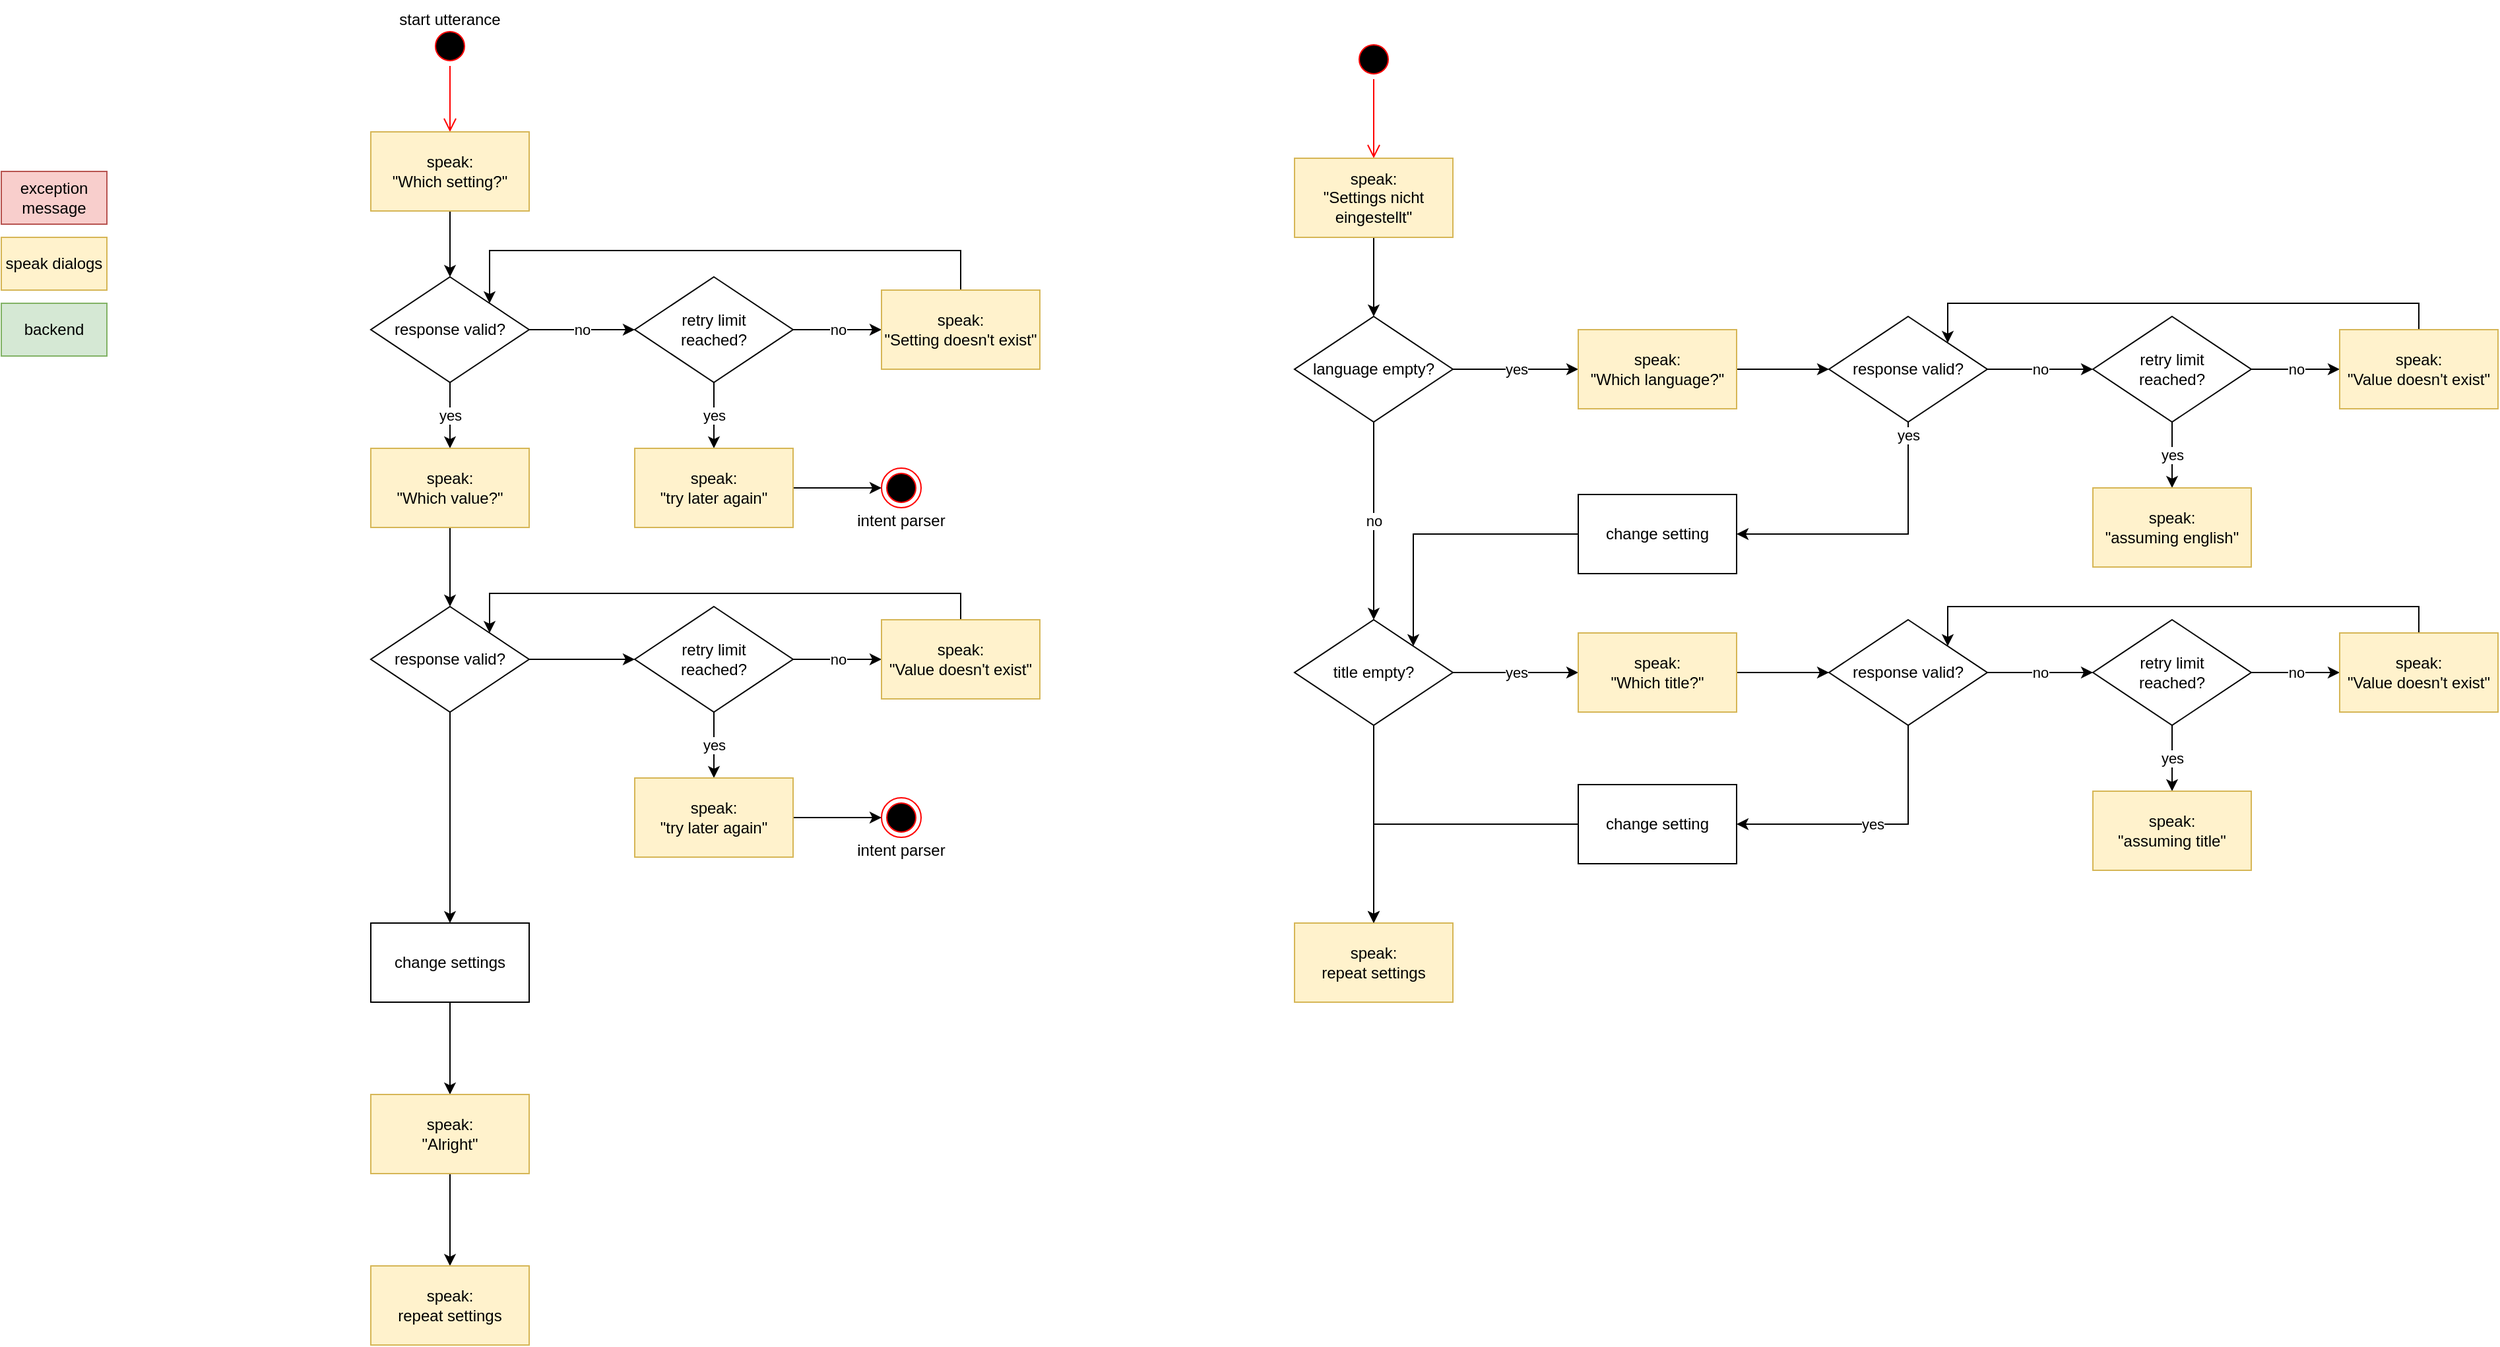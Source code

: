 <mxfile version="15.4.0" type="device"><diagram id="C5RBs43oDa-KdzZeNtuy" name="Page-1"><mxGraphModel dx="1673" dy="2136" grid="1" gridSize="10" guides="1" tooltips="1" connect="1" arrows="1" fold="1" page="1" pageScale="1" pageWidth="827" pageHeight="1169" math="0" shadow="0"><root><mxCell id="WIyWlLk6GJQsqaUBKTNV-0"/><mxCell id="WIyWlLk6GJQsqaUBKTNV-1" parent="WIyWlLk6GJQsqaUBKTNV-0"/><mxCell id="3QQpuneJnvgC7li6lilM-68" value="exception message" style="rounded=0;whiteSpace=wrap;html=1;fillColor=#f8cecc;strokeColor=#b85450;" parent="WIyWlLk6GJQsqaUBKTNV-1" vertex="1"><mxGeometry x="40" y="40" width="80" height="40" as="geometry"/></mxCell><mxCell id="3QQpuneJnvgC7li6lilM-69" value="backend" style="rounded=0;whiteSpace=wrap;html=1;fillColor=#d5e8d4;strokeColor=#82b366;" parent="WIyWlLk6GJQsqaUBKTNV-1" vertex="1"><mxGeometry x="40" y="140" width="80" height="40" as="geometry"/></mxCell><mxCell id="3QQpuneJnvgC7li6lilM-70" value="speak dialogs" style="rounded=0;whiteSpace=wrap;html=1;fillColor=#fff2cc;strokeColor=#d6b656;" parent="WIyWlLk6GJQsqaUBKTNV-1" vertex="1"><mxGeometry x="40" y="90" width="80" height="40" as="geometry"/></mxCell><mxCell id="1Pgt1DH3HRJ9_toSjhPw-0" value="" style="ellipse;html=1;shape=startState;fillColor=#000000;strokeColor=#ff0000;" parent="WIyWlLk6GJQsqaUBKTNV-1" vertex="1"><mxGeometry x="365" y="-70" width="30" height="30" as="geometry"/></mxCell><mxCell id="1Pgt1DH3HRJ9_toSjhPw-1" value="" style="edgeStyle=orthogonalEdgeStyle;html=1;verticalAlign=bottom;endArrow=open;endSize=8;strokeColor=#ff0000;rounded=0;entryX=0.5;entryY=0;entryDx=0;entryDy=0;" parent="WIyWlLk6GJQsqaUBKTNV-1" source="1Pgt1DH3HRJ9_toSjhPw-0" target="oGBUWIKl5ij2WDMDeETl-0" edge="1"><mxGeometry relative="1" as="geometry"><mxPoint x="380" y="10" as="targetPoint"/></mxGeometry></mxCell><mxCell id="1Pgt1DH3HRJ9_toSjhPw-2" value="start utterance" style="text;html=1;strokeColor=none;fillColor=none;align=center;verticalAlign=middle;whiteSpace=wrap;rounded=0;" parent="WIyWlLk6GJQsqaUBKTNV-1" vertex="1"><mxGeometry x="320" y="-90" width="120" height="30" as="geometry"/></mxCell><mxCell id="1Pgt1DH3HRJ9_toSjhPw-7" value="" style="ellipse;html=1;shape=endState;fillColor=#000000;strokeColor=#ff0000;" parent="WIyWlLk6GJQsqaUBKTNV-1" vertex="1"><mxGeometry x="707" y="265" width="30" height="30" as="geometry"/></mxCell><mxCell id="1Pgt1DH3HRJ9_toSjhPw-8" value="intent parser" style="text;html=1;strokeColor=none;fillColor=none;align=center;verticalAlign=middle;whiteSpace=wrap;rounded=0;" parent="WIyWlLk6GJQsqaUBKTNV-1" vertex="1"><mxGeometry x="662" y="290" width="120" height="30" as="geometry"/></mxCell><mxCell id="oGBUWIKl5ij2WDMDeETl-3" style="edgeStyle=orthogonalEdgeStyle;rounded=0;orthogonalLoop=1;jettySize=auto;html=1;exitX=0.5;exitY=1;exitDx=0;exitDy=0;entryX=0.5;entryY=0;entryDx=0;entryDy=0;" edge="1" parent="WIyWlLk6GJQsqaUBKTNV-1" source="oGBUWIKl5ij2WDMDeETl-0" target="oGBUWIKl5ij2WDMDeETl-2"><mxGeometry relative="1" as="geometry"/></mxCell><mxCell id="oGBUWIKl5ij2WDMDeETl-0" value="speak:&lt;br&gt;&quot;Which setting?&quot;" style="rounded=0;whiteSpace=wrap;html=1;fillColor=#fff2cc;strokeColor=#d6b656;" vertex="1" parent="WIyWlLk6GJQsqaUBKTNV-1"><mxGeometry x="320" y="10" width="120" height="60" as="geometry"/></mxCell><mxCell id="oGBUWIKl5ij2WDMDeETl-5" value="no" style="edgeStyle=orthogonalEdgeStyle;rounded=0;orthogonalLoop=1;jettySize=auto;html=1;exitX=1;exitY=0.5;exitDx=0;exitDy=0;entryX=0;entryY=0.5;entryDx=0;entryDy=0;" edge="1" parent="WIyWlLk6GJQsqaUBKTNV-1" source="oGBUWIKl5ij2WDMDeETl-2" target="oGBUWIKl5ij2WDMDeETl-4"><mxGeometry relative="1" as="geometry"/></mxCell><mxCell id="oGBUWIKl5ij2WDMDeETl-14" value="yes" style="edgeStyle=orthogonalEdgeStyle;rounded=0;orthogonalLoop=1;jettySize=auto;html=1;" edge="1" parent="WIyWlLk6GJQsqaUBKTNV-1" source="oGBUWIKl5ij2WDMDeETl-2" target="oGBUWIKl5ij2WDMDeETl-13"><mxGeometry relative="1" as="geometry"/></mxCell><mxCell id="oGBUWIKl5ij2WDMDeETl-2" value="response valid?" style="rhombus;whiteSpace=wrap;html=1;" vertex="1" parent="WIyWlLk6GJQsqaUBKTNV-1"><mxGeometry x="320" y="120" width="120" height="80" as="geometry"/></mxCell><mxCell id="oGBUWIKl5ij2WDMDeETl-7" value="no" style="edgeStyle=orthogonalEdgeStyle;rounded=0;orthogonalLoop=1;jettySize=auto;html=1;" edge="1" parent="WIyWlLk6GJQsqaUBKTNV-1" source="oGBUWIKl5ij2WDMDeETl-4" target="oGBUWIKl5ij2WDMDeETl-6"><mxGeometry relative="1" as="geometry"/></mxCell><mxCell id="oGBUWIKl5ij2WDMDeETl-10" value="yes" style="edgeStyle=orthogonalEdgeStyle;rounded=0;orthogonalLoop=1;jettySize=auto;html=1;" edge="1" parent="WIyWlLk6GJQsqaUBKTNV-1" source="oGBUWIKl5ij2WDMDeETl-4" target="oGBUWIKl5ij2WDMDeETl-9"><mxGeometry relative="1" as="geometry"/></mxCell><mxCell id="oGBUWIKl5ij2WDMDeETl-4" value="retry limit &lt;br&gt;reached?" style="rhombus;whiteSpace=wrap;html=1;" vertex="1" parent="WIyWlLk6GJQsqaUBKTNV-1"><mxGeometry x="520" y="120" width="120" height="80" as="geometry"/></mxCell><mxCell id="oGBUWIKl5ij2WDMDeETl-8" style="edgeStyle=orthogonalEdgeStyle;rounded=0;orthogonalLoop=1;jettySize=auto;html=1;exitX=0.5;exitY=0;exitDx=0;exitDy=0;entryX=1;entryY=0;entryDx=0;entryDy=0;" edge="1" parent="WIyWlLk6GJQsqaUBKTNV-1" source="oGBUWIKl5ij2WDMDeETl-6" target="oGBUWIKl5ij2WDMDeETl-2"><mxGeometry relative="1" as="geometry"><Array as="points"><mxPoint x="767" y="100"/><mxPoint x="410" y="100"/></Array></mxGeometry></mxCell><mxCell id="oGBUWIKl5ij2WDMDeETl-6" value="speak:&lt;br&gt;&quot;Setting doesn't exist&quot;" style="rounded=0;whiteSpace=wrap;html=1;fillColor=#fff2cc;strokeColor=#d6b656;" vertex="1" parent="WIyWlLk6GJQsqaUBKTNV-1"><mxGeometry x="707" y="130" width="120" height="60" as="geometry"/></mxCell><mxCell id="oGBUWIKl5ij2WDMDeETl-12" style="edgeStyle=orthogonalEdgeStyle;rounded=0;orthogonalLoop=1;jettySize=auto;html=1;exitX=1;exitY=0.5;exitDx=0;exitDy=0;entryX=0;entryY=0.5;entryDx=0;entryDy=0;" edge="1" parent="WIyWlLk6GJQsqaUBKTNV-1" source="oGBUWIKl5ij2WDMDeETl-9" target="1Pgt1DH3HRJ9_toSjhPw-7"><mxGeometry relative="1" as="geometry"/></mxCell><mxCell id="oGBUWIKl5ij2WDMDeETl-9" value="speak:&lt;br&gt;&quot;try later again&quot;" style="rounded=0;whiteSpace=wrap;html=1;fillColor=#fff2cc;strokeColor=#d6b656;" vertex="1" parent="WIyWlLk6GJQsqaUBKTNV-1"><mxGeometry x="520" y="250" width="120" height="60" as="geometry"/></mxCell><mxCell id="oGBUWIKl5ij2WDMDeETl-16" style="edgeStyle=orthogonalEdgeStyle;rounded=0;orthogonalLoop=1;jettySize=auto;html=1;exitX=0.5;exitY=1;exitDx=0;exitDy=0;entryX=0.5;entryY=0;entryDx=0;entryDy=0;" edge="1" parent="WIyWlLk6GJQsqaUBKTNV-1" source="oGBUWIKl5ij2WDMDeETl-13" target="oGBUWIKl5ij2WDMDeETl-15"><mxGeometry relative="1" as="geometry"/></mxCell><mxCell id="oGBUWIKl5ij2WDMDeETl-13" value="speak:&lt;br&gt;&quot;Which value?&quot;" style="rounded=0;whiteSpace=wrap;html=1;fillColor=#fff2cc;strokeColor=#d6b656;" vertex="1" parent="WIyWlLk6GJQsqaUBKTNV-1"><mxGeometry x="320" y="250" width="120" height="60" as="geometry"/></mxCell><mxCell id="oGBUWIKl5ij2WDMDeETl-25" value="" style="edgeStyle=orthogonalEdgeStyle;rounded=0;orthogonalLoop=1;jettySize=auto;html=1;" edge="1" parent="WIyWlLk6GJQsqaUBKTNV-1" source="oGBUWIKl5ij2WDMDeETl-15" target="oGBUWIKl5ij2WDMDeETl-21"><mxGeometry relative="1" as="geometry"/></mxCell><mxCell id="oGBUWIKl5ij2WDMDeETl-28" style="edgeStyle=orthogonalEdgeStyle;rounded=0;orthogonalLoop=1;jettySize=auto;html=1;exitX=0.5;exitY=1;exitDx=0;exitDy=0;entryX=0.5;entryY=0;entryDx=0;entryDy=0;" edge="1" parent="WIyWlLk6GJQsqaUBKTNV-1" source="oGBUWIKl5ij2WDMDeETl-15" target="oGBUWIKl5ij2WDMDeETl-27"><mxGeometry relative="1" as="geometry"/></mxCell><mxCell id="oGBUWIKl5ij2WDMDeETl-15" value="response valid?" style="rhombus;whiteSpace=wrap;html=1;" vertex="1" parent="WIyWlLk6GJQsqaUBKTNV-1"><mxGeometry x="320" y="370" width="120" height="80" as="geometry"/></mxCell><mxCell id="oGBUWIKl5ij2WDMDeETl-17" value="" style="ellipse;html=1;shape=endState;fillColor=#000000;strokeColor=#ff0000;" vertex="1" parent="WIyWlLk6GJQsqaUBKTNV-1"><mxGeometry x="707" y="515" width="30" height="30" as="geometry"/></mxCell><mxCell id="oGBUWIKl5ij2WDMDeETl-18" value="intent parser" style="text;html=1;strokeColor=none;fillColor=none;align=center;verticalAlign=middle;whiteSpace=wrap;rounded=0;" vertex="1" parent="WIyWlLk6GJQsqaUBKTNV-1"><mxGeometry x="662" y="540" width="120" height="30" as="geometry"/></mxCell><mxCell id="oGBUWIKl5ij2WDMDeETl-19" value="no" style="edgeStyle=orthogonalEdgeStyle;rounded=0;orthogonalLoop=1;jettySize=auto;html=1;" edge="1" parent="WIyWlLk6GJQsqaUBKTNV-1" source="oGBUWIKl5ij2WDMDeETl-21" target="oGBUWIKl5ij2WDMDeETl-22"><mxGeometry relative="1" as="geometry"/></mxCell><mxCell id="oGBUWIKl5ij2WDMDeETl-20" value="yes" style="edgeStyle=orthogonalEdgeStyle;rounded=0;orthogonalLoop=1;jettySize=auto;html=1;" edge="1" parent="WIyWlLk6GJQsqaUBKTNV-1" source="oGBUWIKl5ij2WDMDeETl-21" target="oGBUWIKl5ij2WDMDeETl-24"><mxGeometry relative="1" as="geometry"/></mxCell><mxCell id="oGBUWIKl5ij2WDMDeETl-21" value="retry limit &lt;br&gt;reached?" style="rhombus;whiteSpace=wrap;html=1;" vertex="1" parent="WIyWlLk6GJQsqaUBKTNV-1"><mxGeometry x="520" y="370" width="120" height="80" as="geometry"/></mxCell><mxCell id="oGBUWIKl5ij2WDMDeETl-26" style="edgeStyle=orthogonalEdgeStyle;rounded=0;orthogonalLoop=1;jettySize=auto;html=1;exitX=0.5;exitY=0;exitDx=0;exitDy=0;entryX=1;entryY=0;entryDx=0;entryDy=0;" edge="1" parent="WIyWlLk6GJQsqaUBKTNV-1" source="oGBUWIKl5ij2WDMDeETl-22" target="oGBUWIKl5ij2WDMDeETl-15"><mxGeometry relative="1" as="geometry"><Array as="points"><mxPoint x="767" y="360"/><mxPoint x="410" y="360"/></Array></mxGeometry></mxCell><mxCell id="oGBUWIKl5ij2WDMDeETl-22" value="speak:&lt;br&gt;&quot;Value doesn't exist&quot;" style="rounded=0;whiteSpace=wrap;html=1;fillColor=#fff2cc;strokeColor=#d6b656;" vertex="1" parent="WIyWlLk6GJQsqaUBKTNV-1"><mxGeometry x="707" y="380" width="120" height="60" as="geometry"/></mxCell><mxCell id="oGBUWIKl5ij2WDMDeETl-23" style="edgeStyle=orthogonalEdgeStyle;rounded=0;orthogonalLoop=1;jettySize=auto;html=1;exitX=1;exitY=0.5;exitDx=0;exitDy=0;entryX=0;entryY=0.5;entryDx=0;entryDy=0;" edge="1" parent="WIyWlLk6GJQsqaUBKTNV-1" source="oGBUWIKl5ij2WDMDeETl-24" target="oGBUWIKl5ij2WDMDeETl-17"><mxGeometry relative="1" as="geometry"/></mxCell><mxCell id="oGBUWIKl5ij2WDMDeETl-24" value="speak:&lt;br&gt;&quot;try later again&quot;" style="rounded=0;whiteSpace=wrap;html=1;fillColor=#fff2cc;strokeColor=#d6b656;" vertex="1" parent="WIyWlLk6GJQsqaUBKTNV-1"><mxGeometry x="520" y="500" width="120" height="60" as="geometry"/></mxCell><mxCell id="oGBUWIKl5ij2WDMDeETl-31" value="" style="edgeStyle=orthogonalEdgeStyle;rounded=0;orthogonalLoop=1;jettySize=auto;html=1;" edge="1" parent="WIyWlLk6GJQsqaUBKTNV-1" source="oGBUWIKl5ij2WDMDeETl-27" target="oGBUWIKl5ij2WDMDeETl-29"><mxGeometry relative="1" as="geometry"/></mxCell><mxCell id="oGBUWIKl5ij2WDMDeETl-27" value="change settings" style="rounded=0;whiteSpace=wrap;html=1;" vertex="1" parent="WIyWlLk6GJQsqaUBKTNV-1"><mxGeometry x="320" y="610" width="120" height="60" as="geometry"/></mxCell><mxCell id="oGBUWIKl5ij2WDMDeETl-33" style="edgeStyle=orthogonalEdgeStyle;rounded=0;orthogonalLoop=1;jettySize=auto;html=1;exitX=0.5;exitY=1;exitDx=0;exitDy=0;entryX=0.5;entryY=0;entryDx=0;entryDy=0;" edge="1" parent="WIyWlLk6GJQsqaUBKTNV-1" source="oGBUWIKl5ij2WDMDeETl-29" target="oGBUWIKl5ij2WDMDeETl-32"><mxGeometry relative="1" as="geometry"/></mxCell><mxCell id="oGBUWIKl5ij2WDMDeETl-29" value="speak:&lt;br&gt;&quot;Alright&quot;" style="rounded=0;whiteSpace=wrap;html=1;fillColor=#fff2cc;strokeColor=#d6b656;" vertex="1" parent="WIyWlLk6GJQsqaUBKTNV-1"><mxGeometry x="320" y="740" width="120" height="60" as="geometry"/></mxCell><mxCell id="oGBUWIKl5ij2WDMDeETl-32" value="speak:&lt;br&gt;repeat settings" style="rounded=0;whiteSpace=wrap;html=1;fillColor=#fff2cc;strokeColor=#d6b656;" vertex="1" parent="WIyWlLk6GJQsqaUBKTNV-1"><mxGeometry x="320" y="870" width="120" height="60" as="geometry"/></mxCell><mxCell id="oGBUWIKl5ij2WDMDeETl-38" value="" style="ellipse;html=1;shape=startState;fillColor=#000000;strokeColor=#ff0000;" vertex="1" parent="WIyWlLk6GJQsqaUBKTNV-1"><mxGeometry x="1065" y="-60" width="30" height="30" as="geometry"/></mxCell><mxCell id="oGBUWIKl5ij2WDMDeETl-39" value="" style="edgeStyle=orthogonalEdgeStyle;html=1;verticalAlign=bottom;endArrow=open;endSize=8;strokeColor=#ff0000;rounded=0;" edge="1" source="oGBUWIKl5ij2WDMDeETl-38" parent="WIyWlLk6GJQsqaUBKTNV-1"><mxGeometry relative="1" as="geometry"><mxPoint x="1080" y="30" as="targetPoint"/></mxGeometry></mxCell><mxCell id="oGBUWIKl5ij2WDMDeETl-42" value="" style="edgeStyle=orthogonalEdgeStyle;rounded=0;orthogonalLoop=1;jettySize=auto;html=1;" edge="1" parent="WIyWlLk6GJQsqaUBKTNV-1" source="oGBUWIKl5ij2WDMDeETl-40" target="oGBUWIKl5ij2WDMDeETl-41"><mxGeometry relative="1" as="geometry"/></mxCell><mxCell id="oGBUWIKl5ij2WDMDeETl-40" value="speak:&lt;br&gt;&quot;Settings nicht eingestellt&quot;" style="rounded=0;whiteSpace=wrap;html=1;fillColor=#fff2cc;strokeColor=#d6b656;" vertex="1" parent="WIyWlLk6GJQsqaUBKTNV-1"><mxGeometry x="1020" y="30" width="120" height="60" as="geometry"/></mxCell><mxCell id="oGBUWIKl5ij2WDMDeETl-44" value="no" style="edgeStyle=orthogonalEdgeStyle;rounded=0;orthogonalLoop=1;jettySize=auto;html=1;" edge="1" parent="WIyWlLk6GJQsqaUBKTNV-1" source="oGBUWIKl5ij2WDMDeETl-41" target="oGBUWIKl5ij2WDMDeETl-43"><mxGeometry relative="1" as="geometry"/></mxCell><mxCell id="oGBUWIKl5ij2WDMDeETl-46" value="yes" style="edgeStyle=orthogonalEdgeStyle;rounded=0;orthogonalLoop=1;jettySize=auto;html=1;" edge="1" parent="WIyWlLk6GJQsqaUBKTNV-1" source="oGBUWIKl5ij2WDMDeETl-41" target="oGBUWIKl5ij2WDMDeETl-45"><mxGeometry relative="1" as="geometry"/></mxCell><mxCell id="oGBUWIKl5ij2WDMDeETl-41" value="language empty?" style="rhombus;whiteSpace=wrap;html=1;" vertex="1" parent="WIyWlLk6GJQsqaUBKTNV-1"><mxGeometry x="1020" y="150" width="120" height="80" as="geometry"/></mxCell><mxCell id="oGBUWIKl5ij2WDMDeETl-70" value="yes" style="edgeStyle=orthogonalEdgeStyle;rounded=0;orthogonalLoop=1;jettySize=auto;html=1;" edge="1" parent="WIyWlLk6GJQsqaUBKTNV-1" source="oGBUWIKl5ij2WDMDeETl-43" target="oGBUWIKl5ij2WDMDeETl-61"><mxGeometry relative="1" as="geometry"/></mxCell><mxCell id="oGBUWIKl5ij2WDMDeETl-72" style="edgeStyle=orthogonalEdgeStyle;rounded=0;orthogonalLoop=1;jettySize=auto;html=1;exitX=0.5;exitY=1;exitDx=0;exitDy=0;entryX=0.5;entryY=0;entryDx=0;entryDy=0;" edge="1" parent="WIyWlLk6GJQsqaUBKTNV-1" source="oGBUWIKl5ij2WDMDeETl-43" target="oGBUWIKl5ij2WDMDeETl-71"><mxGeometry relative="1" as="geometry"/></mxCell><mxCell id="oGBUWIKl5ij2WDMDeETl-43" value="title empty?" style="rhombus;whiteSpace=wrap;html=1;" vertex="1" parent="WIyWlLk6GJQsqaUBKTNV-1"><mxGeometry x="1020" y="380" width="120" height="80" as="geometry"/></mxCell><mxCell id="oGBUWIKl5ij2WDMDeETl-59" value="" style="edgeStyle=orthogonalEdgeStyle;rounded=0;orthogonalLoop=1;jettySize=auto;html=1;" edge="1" parent="WIyWlLk6GJQsqaUBKTNV-1" source="oGBUWIKl5ij2WDMDeETl-45" target="oGBUWIKl5ij2WDMDeETl-49"><mxGeometry relative="1" as="geometry"/></mxCell><mxCell id="oGBUWIKl5ij2WDMDeETl-45" value="speak:&lt;br&gt;&quot;Which language?&quot;" style="rounded=0;whiteSpace=wrap;html=1;fillColor=#fff2cc;strokeColor=#d6b656;" vertex="1" parent="WIyWlLk6GJQsqaUBKTNV-1"><mxGeometry x="1235" y="160" width="120" height="60" as="geometry"/></mxCell><mxCell id="oGBUWIKl5ij2WDMDeETl-47" value="no" style="edgeStyle=orthogonalEdgeStyle;rounded=0;orthogonalLoop=1;jettySize=auto;html=1;" edge="1" parent="WIyWlLk6GJQsqaUBKTNV-1" source="oGBUWIKl5ij2WDMDeETl-49" target="oGBUWIKl5ij2WDMDeETl-54"><mxGeometry relative="1" as="geometry"/></mxCell><mxCell id="oGBUWIKl5ij2WDMDeETl-48" value="yes" style="edgeStyle=orthogonalEdgeStyle;rounded=0;orthogonalLoop=1;jettySize=auto;html=1;exitX=0.5;exitY=1;exitDx=0;exitDy=0;entryX=1;entryY=0.5;entryDx=0;entryDy=0;" edge="1" parent="WIyWlLk6GJQsqaUBKTNV-1" source="oGBUWIKl5ij2WDMDeETl-49" target="oGBUWIKl5ij2WDMDeETl-73"><mxGeometry x="-0.91" relative="1" as="geometry"><mxPoint x="1485" y="390" as="targetPoint"/><mxPoint as="offset"/></mxGeometry></mxCell><mxCell id="oGBUWIKl5ij2WDMDeETl-49" value="response valid?" style="rhombus;whiteSpace=wrap;html=1;" vertex="1" parent="WIyWlLk6GJQsqaUBKTNV-1"><mxGeometry x="1425" y="150" width="120" height="80" as="geometry"/></mxCell><mxCell id="oGBUWIKl5ij2WDMDeETl-52" value="no" style="edgeStyle=orthogonalEdgeStyle;rounded=0;orthogonalLoop=1;jettySize=auto;html=1;" edge="1" parent="WIyWlLk6GJQsqaUBKTNV-1" source="oGBUWIKl5ij2WDMDeETl-54" target="oGBUWIKl5ij2WDMDeETl-56"><mxGeometry relative="1" as="geometry"/></mxCell><mxCell id="oGBUWIKl5ij2WDMDeETl-53" value="yes" style="edgeStyle=orthogonalEdgeStyle;rounded=0;orthogonalLoop=1;jettySize=auto;html=1;" edge="1" parent="WIyWlLk6GJQsqaUBKTNV-1" source="oGBUWIKl5ij2WDMDeETl-54" target="oGBUWIKl5ij2WDMDeETl-58"><mxGeometry relative="1" as="geometry"/></mxCell><mxCell id="oGBUWIKl5ij2WDMDeETl-54" value="retry limit &lt;br&gt;reached?" style="rhombus;whiteSpace=wrap;html=1;" vertex="1" parent="WIyWlLk6GJQsqaUBKTNV-1"><mxGeometry x="1625" y="150" width="120" height="80" as="geometry"/></mxCell><mxCell id="oGBUWIKl5ij2WDMDeETl-55" style="edgeStyle=orthogonalEdgeStyle;rounded=0;orthogonalLoop=1;jettySize=auto;html=1;exitX=0.5;exitY=0;exitDx=0;exitDy=0;entryX=1;entryY=0;entryDx=0;entryDy=0;" edge="1" parent="WIyWlLk6GJQsqaUBKTNV-1" source="oGBUWIKl5ij2WDMDeETl-56" target="oGBUWIKl5ij2WDMDeETl-49"><mxGeometry relative="1" as="geometry"><Array as="points"><mxPoint x="1872" y="140"/><mxPoint x="1515" y="140"/></Array></mxGeometry></mxCell><mxCell id="oGBUWIKl5ij2WDMDeETl-56" value="speak:&lt;br&gt;&quot;Value doesn't exist&quot;" style="rounded=0;whiteSpace=wrap;html=1;fillColor=#fff2cc;strokeColor=#d6b656;" vertex="1" parent="WIyWlLk6GJQsqaUBKTNV-1"><mxGeometry x="1812" y="160" width="120" height="60" as="geometry"/></mxCell><mxCell id="oGBUWIKl5ij2WDMDeETl-58" value="speak:&lt;br&gt;&quot;assuming english&quot;" style="rounded=0;whiteSpace=wrap;html=1;fillColor=#fff2cc;strokeColor=#d6b656;" vertex="1" parent="WIyWlLk6GJQsqaUBKTNV-1"><mxGeometry x="1625" y="280" width="120" height="60" as="geometry"/></mxCell><mxCell id="oGBUWIKl5ij2WDMDeETl-60" value="" style="edgeStyle=orthogonalEdgeStyle;rounded=0;orthogonalLoop=1;jettySize=auto;html=1;" edge="1" parent="WIyWlLk6GJQsqaUBKTNV-1" source="oGBUWIKl5ij2WDMDeETl-61" target="oGBUWIKl5ij2WDMDeETl-63"><mxGeometry relative="1" as="geometry"/></mxCell><mxCell id="oGBUWIKl5ij2WDMDeETl-61" value="speak:&lt;br&gt;&quot;Which title?&quot;" style="rounded=0;whiteSpace=wrap;html=1;fillColor=#fff2cc;strokeColor=#d6b656;" vertex="1" parent="WIyWlLk6GJQsqaUBKTNV-1"><mxGeometry x="1235" y="390" width="120" height="60" as="geometry"/></mxCell><mxCell id="oGBUWIKl5ij2WDMDeETl-62" value="no" style="edgeStyle=orthogonalEdgeStyle;rounded=0;orthogonalLoop=1;jettySize=auto;html=1;" edge="1" parent="WIyWlLk6GJQsqaUBKTNV-1" source="oGBUWIKl5ij2WDMDeETl-63" target="oGBUWIKl5ij2WDMDeETl-66"><mxGeometry relative="1" as="geometry"/></mxCell><mxCell id="oGBUWIKl5ij2WDMDeETl-76" value="yes" style="edgeStyle=orthogonalEdgeStyle;rounded=0;orthogonalLoop=1;jettySize=auto;html=1;exitX=0.5;exitY=1;exitDx=0;exitDy=0;entryX=1;entryY=0.5;entryDx=0;entryDy=0;" edge="1" parent="WIyWlLk6GJQsqaUBKTNV-1" source="oGBUWIKl5ij2WDMDeETl-63" target="oGBUWIKl5ij2WDMDeETl-75"><mxGeometry relative="1" as="geometry"/></mxCell><mxCell id="oGBUWIKl5ij2WDMDeETl-63" value="response valid?" style="rhombus;whiteSpace=wrap;html=1;" vertex="1" parent="WIyWlLk6GJQsqaUBKTNV-1"><mxGeometry x="1425" y="380" width="120" height="80" as="geometry"/></mxCell><mxCell id="oGBUWIKl5ij2WDMDeETl-64" value="no" style="edgeStyle=orthogonalEdgeStyle;rounded=0;orthogonalLoop=1;jettySize=auto;html=1;" edge="1" parent="WIyWlLk6GJQsqaUBKTNV-1" source="oGBUWIKl5ij2WDMDeETl-66" target="oGBUWIKl5ij2WDMDeETl-68"><mxGeometry relative="1" as="geometry"/></mxCell><mxCell id="oGBUWIKl5ij2WDMDeETl-65" value="yes" style="edgeStyle=orthogonalEdgeStyle;rounded=0;orthogonalLoop=1;jettySize=auto;html=1;" edge="1" parent="WIyWlLk6GJQsqaUBKTNV-1" source="oGBUWIKl5ij2WDMDeETl-66" target="oGBUWIKl5ij2WDMDeETl-69"><mxGeometry relative="1" as="geometry"/></mxCell><mxCell id="oGBUWIKl5ij2WDMDeETl-66" value="retry limit &lt;br&gt;reached?" style="rhombus;whiteSpace=wrap;html=1;" vertex="1" parent="WIyWlLk6GJQsqaUBKTNV-1"><mxGeometry x="1625" y="380" width="120" height="80" as="geometry"/></mxCell><mxCell id="oGBUWIKl5ij2WDMDeETl-67" style="edgeStyle=orthogonalEdgeStyle;rounded=0;orthogonalLoop=1;jettySize=auto;html=1;exitX=0.5;exitY=0;exitDx=0;exitDy=0;entryX=1;entryY=0;entryDx=0;entryDy=0;" edge="1" parent="WIyWlLk6GJQsqaUBKTNV-1" source="oGBUWIKl5ij2WDMDeETl-68" target="oGBUWIKl5ij2WDMDeETl-63"><mxGeometry relative="1" as="geometry"><Array as="points"><mxPoint x="1872" y="370"/><mxPoint x="1515" y="370"/></Array></mxGeometry></mxCell><mxCell id="oGBUWIKl5ij2WDMDeETl-68" value="speak:&lt;br&gt;&quot;Value doesn't exist&quot;" style="rounded=0;whiteSpace=wrap;html=1;fillColor=#fff2cc;strokeColor=#d6b656;" vertex="1" parent="WIyWlLk6GJQsqaUBKTNV-1"><mxGeometry x="1812" y="390" width="120" height="60" as="geometry"/></mxCell><mxCell id="oGBUWIKl5ij2WDMDeETl-69" value="speak:&lt;br&gt;&quot;assuming title&quot;" style="rounded=0;whiteSpace=wrap;html=1;fillColor=#fff2cc;strokeColor=#d6b656;" vertex="1" parent="WIyWlLk6GJQsqaUBKTNV-1"><mxGeometry x="1625" y="510" width="120" height="60" as="geometry"/></mxCell><mxCell id="oGBUWIKl5ij2WDMDeETl-71" value="speak:&lt;br&gt;repeat settings" style="rounded=0;whiteSpace=wrap;html=1;fillColor=#fff2cc;strokeColor=#d6b656;" vertex="1" parent="WIyWlLk6GJQsqaUBKTNV-1"><mxGeometry x="1020" y="610" width="120" height="60" as="geometry"/></mxCell><mxCell id="oGBUWIKl5ij2WDMDeETl-74" style="edgeStyle=orthogonalEdgeStyle;rounded=0;orthogonalLoop=1;jettySize=auto;html=1;exitX=0;exitY=0.5;exitDx=0;exitDy=0;entryX=1;entryY=0;entryDx=0;entryDy=0;" edge="1" parent="WIyWlLk6GJQsqaUBKTNV-1" source="oGBUWIKl5ij2WDMDeETl-73" target="oGBUWIKl5ij2WDMDeETl-43"><mxGeometry relative="1" as="geometry"/></mxCell><mxCell id="oGBUWIKl5ij2WDMDeETl-73" value="change setting" style="rounded=0;whiteSpace=wrap;html=1;" vertex="1" parent="WIyWlLk6GJQsqaUBKTNV-1"><mxGeometry x="1235" y="285" width="120" height="60" as="geometry"/></mxCell><mxCell id="oGBUWIKl5ij2WDMDeETl-77" style="edgeStyle=orthogonalEdgeStyle;rounded=0;orthogonalLoop=1;jettySize=auto;html=1;exitX=0;exitY=0.5;exitDx=0;exitDy=0;entryX=0.5;entryY=0;entryDx=0;entryDy=0;" edge="1" parent="WIyWlLk6GJQsqaUBKTNV-1" source="oGBUWIKl5ij2WDMDeETl-75" target="oGBUWIKl5ij2WDMDeETl-71"><mxGeometry relative="1" as="geometry"/></mxCell><mxCell id="oGBUWIKl5ij2WDMDeETl-75" value="change setting" style="rounded=0;whiteSpace=wrap;html=1;" vertex="1" parent="WIyWlLk6GJQsqaUBKTNV-1"><mxGeometry x="1235" y="505" width="120" height="60" as="geometry"/></mxCell></root></mxGraphModel></diagram></mxfile>